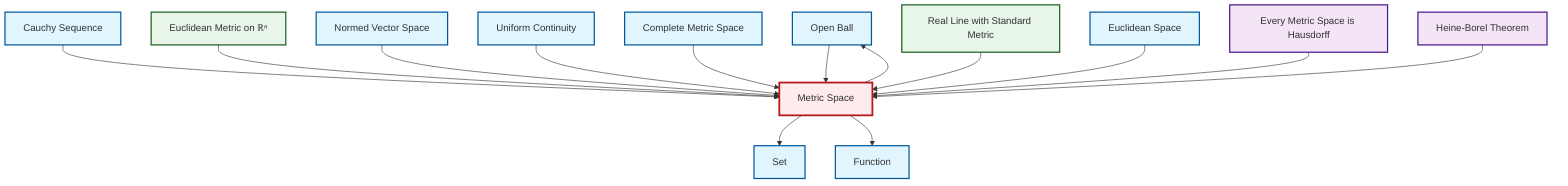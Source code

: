 graph TD
    classDef definition fill:#e1f5fe,stroke:#01579b,stroke-width:2px
    classDef theorem fill:#f3e5f5,stroke:#4a148c,stroke-width:2px
    classDef axiom fill:#fff3e0,stroke:#e65100,stroke-width:2px
    classDef example fill:#e8f5e9,stroke:#1b5e20,stroke-width:2px
    classDef current fill:#ffebee,stroke:#b71c1c,stroke-width:3px
    def-open-ball["Open Ball"]:::definition
    thm-heine-borel["Heine-Borel Theorem"]:::theorem
    def-cauchy-sequence["Cauchy Sequence"]:::definition
    thm-metric-hausdorff["Every Metric Space is Hausdorff"]:::theorem
    def-euclidean-space["Euclidean Space"]:::definition
    def-set["Set"]:::definition
    ex-euclidean-metric["Euclidean Metric on ℝⁿ"]:::example
    def-function["Function"]:::definition
    def-metric-space["Metric Space"]:::definition
    def-uniform-continuity["Uniform Continuity"]:::definition
    def-complete-metric-space["Complete Metric Space"]:::definition
    def-normed-vector-space["Normed Vector Space"]:::definition
    ex-real-line-metric["Real Line with Standard Metric"]:::example
    def-cauchy-sequence --> def-metric-space
    def-open-ball --> def-metric-space
    ex-euclidean-metric --> def-metric-space
    def-normed-vector-space --> def-metric-space
    def-uniform-continuity --> def-metric-space
    def-metric-space --> def-set
    def-metric-space --> def-open-ball
    def-complete-metric-space --> def-metric-space
    ex-real-line-metric --> def-metric-space
    def-metric-space --> def-function
    def-euclidean-space --> def-metric-space
    thm-metric-hausdorff --> def-metric-space
    thm-heine-borel --> def-metric-space
    class def-metric-space current